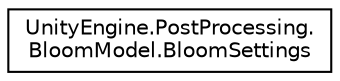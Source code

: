digraph "Graphical Class Hierarchy"
{
  edge [fontname="Helvetica",fontsize="10",labelfontname="Helvetica",labelfontsize="10"];
  node [fontname="Helvetica",fontsize="10",shape=record];
  rankdir="LR";
  Node0 [label="UnityEngine.PostProcessing.\lBloomModel.BloomSettings",height=0.2,width=0.4,color="black", fillcolor="white", style="filled",URL="$struct_unity_engine_1_1_post_processing_1_1_bloom_model_1_1_bloom_settings.html"];
}

